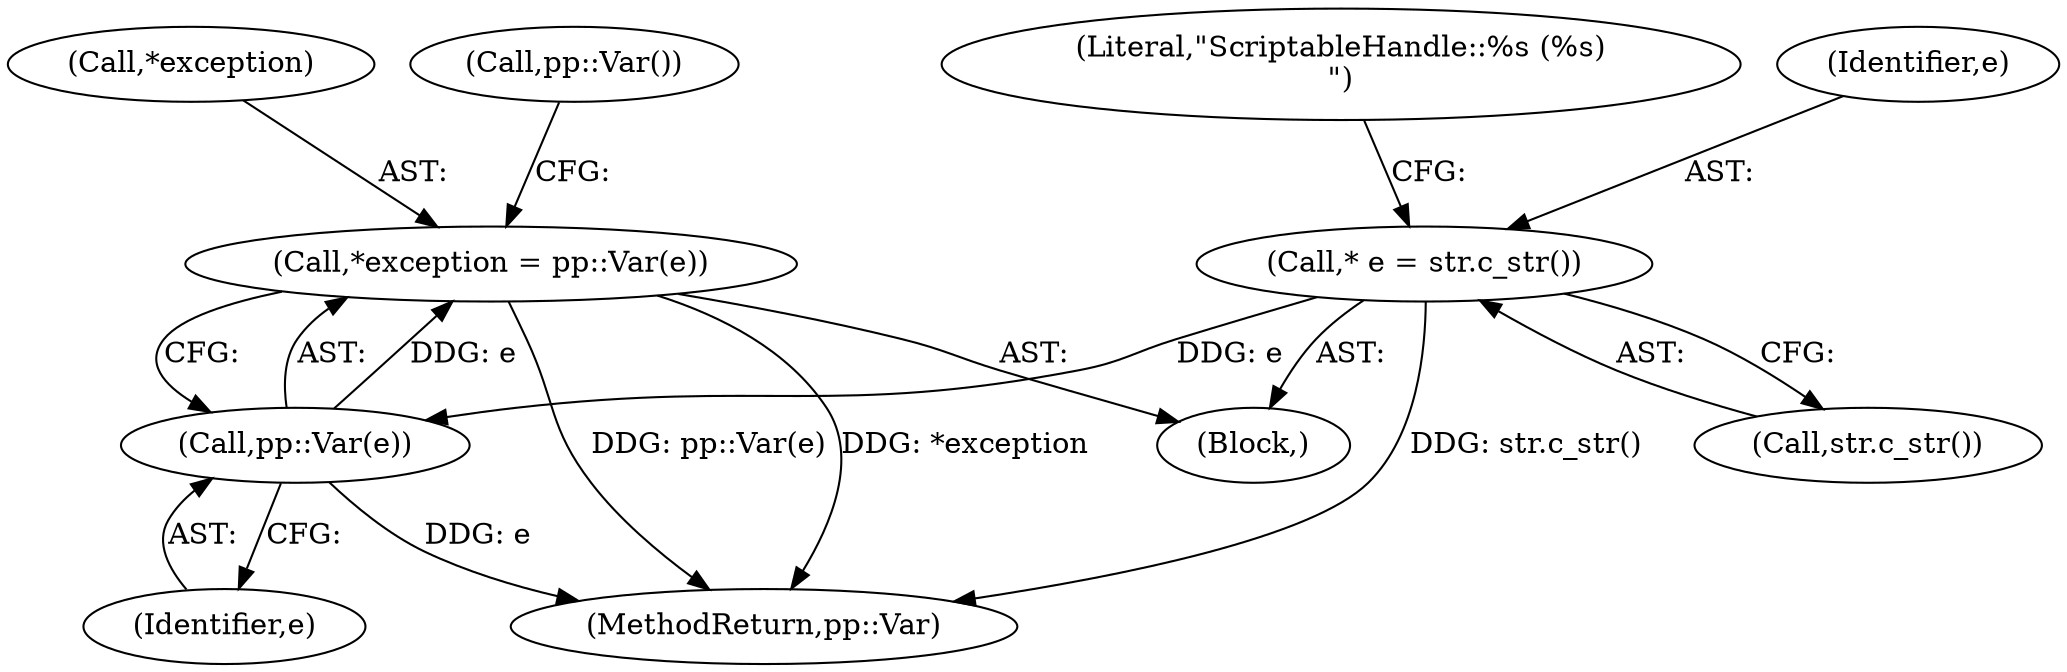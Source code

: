 digraph "0_Chrome_283fb25624bf253d120708152e23cf9143519198_2@pointer" {
"1000137" [label="(Call,*exception = pp::Var(e))"];
"1000140" [label="(Call,pp::Var(e))"];
"1000128" [label="(Call,* e = str.c_str())"];
"1000133" [label="(Literal,\"ScriptableHandle::%s (%s)\n\")"];
"1000129" [label="(Identifier,e)"];
"1000141" [label="(Identifier,e)"];
"1000130" [label="(Call,str.c_str())"];
"1000138" [label="(Call,*exception)"];
"1000143" [label="(Call,pp::Var())"];
"1000105" [label="(Block,)"];
"1000140" [label="(Call,pp::Var(e))"];
"1000128" [label="(Call,* e = str.c_str())"];
"1000137" [label="(Call,*exception = pp::Var(e))"];
"1000144" [label="(MethodReturn,pp::Var)"];
"1000137" -> "1000105"  [label="AST: "];
"1000137" -> "1000140"  [label="CFG: "];
"1000138" -> "1000137"  [label="AST: "];
"1000140" -> "1000137"  [label="AST: "];
"1000143" -> "1000137"  [label="CFG: "];
"1000137" -> "1000144"  [label="DDG: pp::Var(e)"];
"1000137" -> "1000144"  [label="DDG: *exception"];
"1000140" -> "1000137"  [label="DDG: e"];
"1000140" -> "1000141"  [label="CFG: "];
"1000141" -> "1000140"  [label="AST: "];
"1000140" -> "1000144"  [label="DDG: e"];
"1000128" -> "1000140"  [label="DDG: e"];
"1000128" -> "1000105"  [label="AST: "];
"1000128" -> "1000130"  [label="CFG: "];
"1000129" -> "1000128"  [label="AST: "];
"1000130" -> "1000128"  [label="AST: "];
"1000133" -> "1000128"  [label="CFG: "];
"1000128" -> "1000144"  [label="DDG: str.c_str()"];
}
